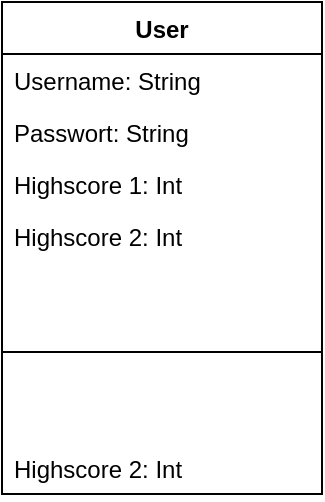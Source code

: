 <mxfile version="20.8.16" type="github">
  <diagram id="C5RBs43oDa-KdzZeNtuy" name="Page-1">
    <mxGraphModel dx="656" dy="398" grid="1" gridSize="10" guides="1" tooltips="1" connect="1" arrows="1" fold="1" page="1" pageScale="1" pageWidth="827" pageHeight="1169" math="0" shadow="0">
      <root>
        <mxCell id="WIyWlLk6GJQsqaUBKTNV-0" />
        <mxCell id="WIyWlLk6GJQsqaUBKTNV-1" parent="WIyWlLk6GJQsqaUBKTNV-0" />
        <mxCell id="hC7bgzowQ7KBUbLlg_H1-10" value="User" style="swimlane;fontStyle=1;align=center;verticalAlign=top;childLayout=stackLayout;horizontal=1;startSize=26;horizontalStack=0;resizeParent=1;resizeParentMax=0;resizeLast=0;collapsible=1;marginBottom=0;html=0;movable=1;resizable=1;rotatable=1;deletable=1;editable=1;connectable=1;" vertex="1" parent="WIyWlLk6GJQsqaUBKTNV-1">
          <mxGeometry x="280" y="280" width="160" height="246" as="geometry">
            <mxRectangle x="280" y="280" width="70" height="30" as="alternateBounds" />
          </mxGeometry>
        </mxCell>
        <mxCell id="hC7bgzowQ7KBUbLlg_H1-11" value="Username: String&#xa;" style="text;strokeColor=none;fillColor=none;align=left;verticalAlign=top;spacingLeft=4;spacingRight=4;overflow=hidden;rotatable=0;points=[[0,0.5],[1,0.5]];portConstraint=eastwest;" vertex="1" parent="hC7bgzowQ7KBUbLlg_H1-10">
          <mxGeometry y="26" width="160" height="26" as="geometry" />
        </mxCell>
        <mxCell id="hC7bgzowQ7KBUbLlg_H1-23" value="Passwort: String&#xa;" style="text;strokeColor=none;fillColor=none;align=left;verticalAlign=top;spacingLeft=4;spacingRight=4;overflow=hidden;rotatable=0;points=[[0,0.5],[1,0.5]];portConstraint=eastwest;" vertex="1" parent="hC7bgzowQ7KBUbLlg_H1-10">
          <mxGeometry y="52" width="160" height="26" as="geometry" />
        </mxCell>
        <mxCell id="hC7bgzowQ7KBUbLlg_H1-25" value="Highscore 1: Int&#xa;" style="text;strokeColor=none;fillColor=none;align=left;verticalAlign=top;spacingLeft=4;spacingRight=4;overflow=hidden;rotatable=0;points=[[0,0.5],[1,0.5]];portConstraint=eastwest;" vertex="1" parent="hC7bgzowQ7KBUbLlg_H1-10">
          <mxGeometry y="78" width="160" height="26" as="geometry" />
        </mxCell>
        <mxCell id="hC7bgzowQ7KBUbLlg_H1-24" value="Highscore 2: Int" style="text;strokeColor=none;fillColor=none;align=left;verticalAlign=top;spacingLeft=4;spacingRight=4;overflow=hidden;rotatable=0;points=[[0,0.5],[1,0.5]];portConstraint=eastwest;" vertex="1" parent="hC7bgzowQ7KBUbLlg_H1-10">
          <mxGeometry y="104" width="160" height="26" as="geometry" />
        </mxCell>
        <mxCell id="hC7bgzowQ7KBUbLlg_H1-12" value="" style="line;strokeWidth=1;fillColor=none;align=left;verticalAlign=middle;spacingTop=-1;spacingLeft=3;spacingRight=3;rotatable=0;labelPosition=right;points=[];portConstraint=eastwest;strokeColor=inherit;html=0;" vertex="1" parent="hC7bgzowQ7KBUbLlg_H1-10">
          <mxGeometry y="130" width="160" height="90" as="geometry" />
        </mxCell>
        <mxCell id="hC7bgzowQ7KBUbLlg_H1-27" value="Highscore 2: Int" style="text;strokeColor=none;fillColor=none;align=left;verticalAlign=top;spacingLeft=4;spacingRight=4;overflow=hidden;rotatable=0;points=[[0,0.5],[1,0.5]];portConstraint=eastwest;" vertex="1" parent="hC7bgzowQ7KBUbLlg_H1-10">
          <mxGeometry y="220" width="160" height="26" as="geometry" />
        </mxCell>
      </root>
    </mxGraphModel>
  </diagram>
</mxfile>
